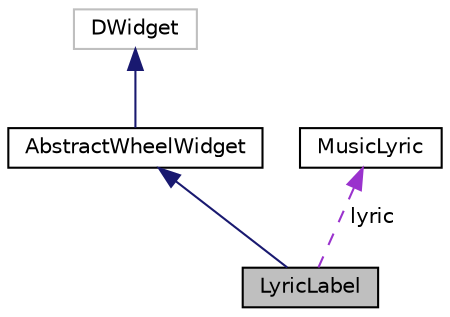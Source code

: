 digraph "LyricLabel"
{
  edge [fontname="Helvetica",fontsize="10",labelfontname="Helvetica",labelfontsize="10"];
  node [fontname="Helvetica",fontsize="10",shape=record];
  Node3 [label="LyricLabel",height=0.2,width=0.4,color="black", fillcolor="grey75", style="filled", fontcolor="black"];
  Node4 -> Node3 [dir="back",color="midnightblue",fontsize="10",style="solid",fontname="Helvetica"];
  Node4 [label="AbstractWheelWidget",height=0.2,width=0.4,color="black", fillcolor="white", style="filled",URL="$class_abstract_wheel_widget.html"];
  Node5 -> Node4 [dir="back",color="midnightblue",fontsize="10",style="solid",fontname="Helvetica"];
  Node5 [label="DWidget",height=0.2,width=0.4,color="grey75", fillcolor="white", style="filled"];
  Node6 -> Node3 [dir="back",color="darkorchid3",fontsize="10",style="dashed",label=" lyric" ,fontname="Helvetica"];
  Node6 [label="MusicLyric",height=0.2,width=0.4,color="black", fillcolor="white", style="filled",URL="$class_music_lyric.html"];
}

